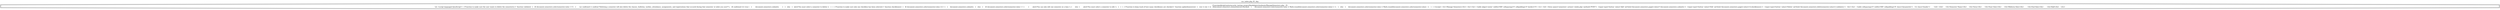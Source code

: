 digraph cfg {
  label="xss_index.php_81_dep";
  labelloc=t;
  n1 [shape=doubleoctagon, label="/Users/peddy/git/unitn/security_testing_project/fixed/php/schoolmate/ManageSemesters.php : 35\nLit: <script language='JavaScript'>  // Function to make sure the user wants to delete the semester(s) //  function validate()  {   if( document.semesters.selectsemester.value > 0 )   {	var confirmed = confirm(\"Deleteing a semester will also delete the classes, bulletins, tardies, attendance, assignments, and registrations that occured during that semester. \\n \\nAre you sure?\");	if( confirmed == true )	{	 document.semesters.submit();	}   }   else   {	alert('You must select a semester to delete.');   }  }  // Function to make sure only one checkbox has been selected //  function checkboxes()  {   if( document.semesters.selectsemester.value == 1 )   {	document.semesters.submit();   }   else   {	if( document.semesters.selectsemester.value > 1 )	{	 alert('You can only edit one semester at a time.');	}	else	{	 alert('You must select a semester to edit.');	}   }  }  // Function to keep track of how many checkboxes are checked //  function updateboxes(row)  {   row = row + 2;   if(document.semesters.elements[row].checked)   {	document.semesters.selectsemester.value = Math.round(document.semesters.selectsemester.value) + 1;   }   else   {	document.semesters.selectsemester.value = Math.round(document.semesters.selectsemester.value) - 1;   }  } </script> <h1>Manage Semesters</h1> <br><br> <table align='center' width='600' cellspacing='0' cellpadding='0' border='0'> <tr> <td> <form name='semesters' action='./index.php' method='POST'>  <input type='button' value='Add' onClick='document.semesters.page2.value=7;document.semesters.submit();'>  <input type='button' value='Edit' onClick='document.semesters.page2.value=13;checkboxes();'>  <input type='button' value='Delete' onClick='document.semesters.deletesemester.value=1;validate();'>  <br><br>  <table cellspacing='0' width='600' cellpadding='8' class='dynamiclist'>   <tr class='header'>	<td>&nbsp;</td>	<th>Semester Name</th>	<th>Term</th>	<th>Start Date</th>	<th>Midterm Date</th>	<th>End Date</th>	<th>Half</th>   </tr>\n"];
}
